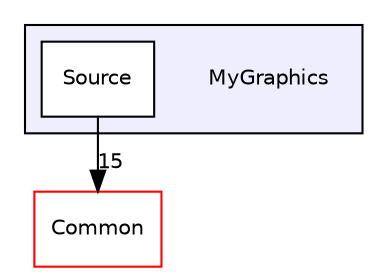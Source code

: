 digraph "MyGraphics" {
  bgcolor=transparent;
  compound=true
  node [ fontsize="10", fontname="Helvetica"];
  edge [ labelfontsize="10", labelfontname="Helvetica"];
  subgraph clusterdir_dee659742e3a2ad7c012db753b0955bb {
    graph [ bgcolor="#eeeeff", pencolor="black", label="" URL="dir_dee659742e3a2ad7c012db753b0955bb.html"];
    dir_dee659742e3a2ad7c012db753b0955bb [shape=plaintext label="MyGraphics"];
    dir_c34125158d5d809e1ddb249e42cc0d33 [shape=box label="Source" color="black" fillcolor="white" style="filled" URL="dir_c34125158d5d809e1ddb249e42cc0d33.html"];
  }
  dir_785e226ca5807a7ec4c3daca95b953d1 [shape=box label="Common" color="red" URL="dir_785e226ca5807a7ec4c3daca95b953d1.html"];
  dir_c34125158d5d809e1ddb249e42cc0d33->dir_785e226ca5807a7ec4c3daca95b953d1 [headlabel="15", labeldistance=1.5 headhref="dir_000008_000000.html"];
}
